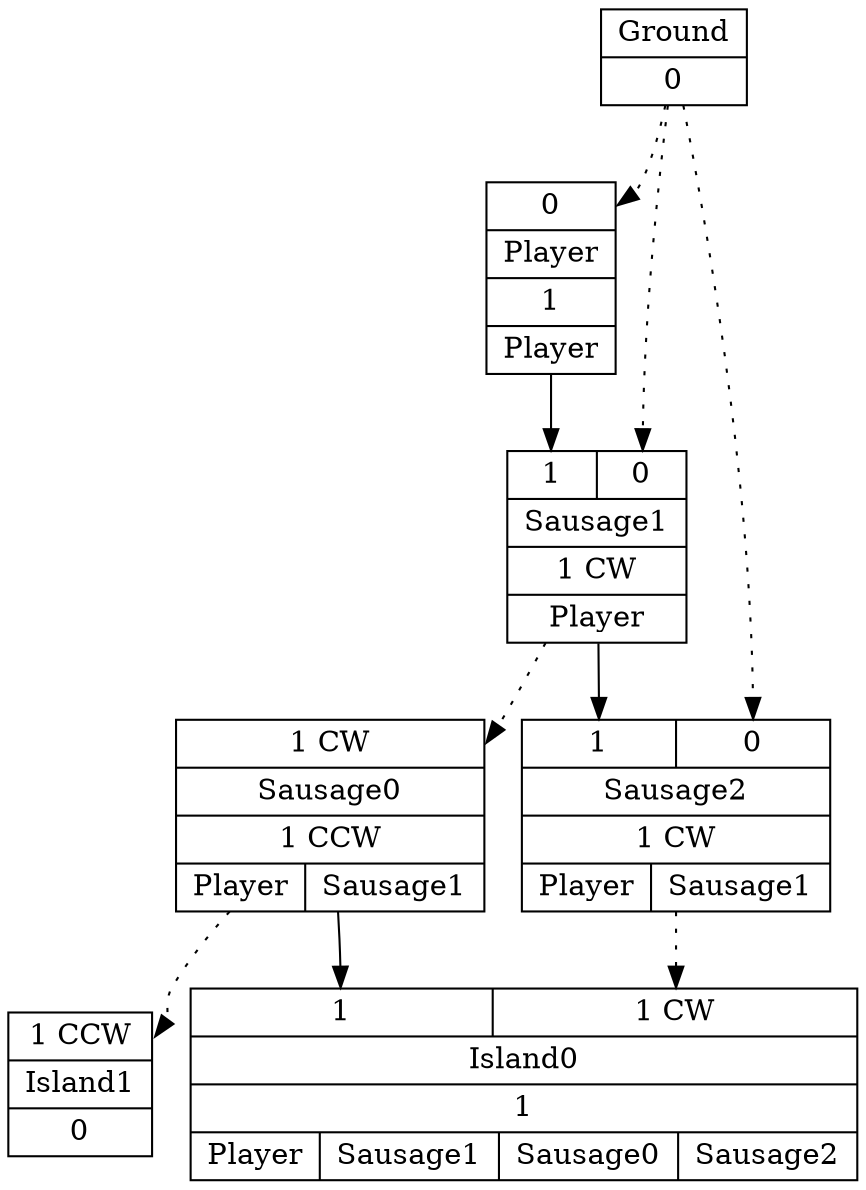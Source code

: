 digraph G {
node [shape=record];
Player[ label ="{{<GroundP>0}|{Player}|<PlayerOUT>1|{Player}}"];
Ground[ label ="{{Ground}|<GroundOUT>0}"];
Sausage1[ label ="{{<Player>1|<GroundP>0}|{Sausage1}|<Sausage1OUT>1 CW|{Player}}"];
Sausage0[ label ="{{<Sausage1P>1 CW}|{Sausage0}|<Sausage0OUT>1 CCW|{Player|Sausage1}}"];
Sausage2[ label ="{{<Sausage1>1|<GroundP>0}|{Sausage2}|<Sausage2OUT>1 CW|{Player|Sausage1}}"];
Island1[ label ="{{<Sausage0P>1 CCW}|{Island1}|<Island1OUT>0}"];
Island0[ label ="{{<Sausage0>1|<Sausage2P>1 CW}|{Island0}|<Island0OUT>1|{Player|Sausage1|Sausage0|Sausage2}}"];
	"Ground" -> "Player":GroundP [style=dotted];
	"Player" -> "Sausage1":Player;
	"Ground" -> "Sausage1":GroundP [style=dotted];
	"Sausage1" -> "Sausage0":Sausage1P [style=dotted];
	"Sausage1" -> "Sausage2":Sausage1;
	"Sausage0" -> "Island1":Sausage0P [style=dotted];
	"Sausage0" -> "Island0":Sausage0;
	"Ground" -> "Sausage2":GroundP [style=dotted];
	"Sausage2" -> "Island0":Sausage2P [style=dotted];
}